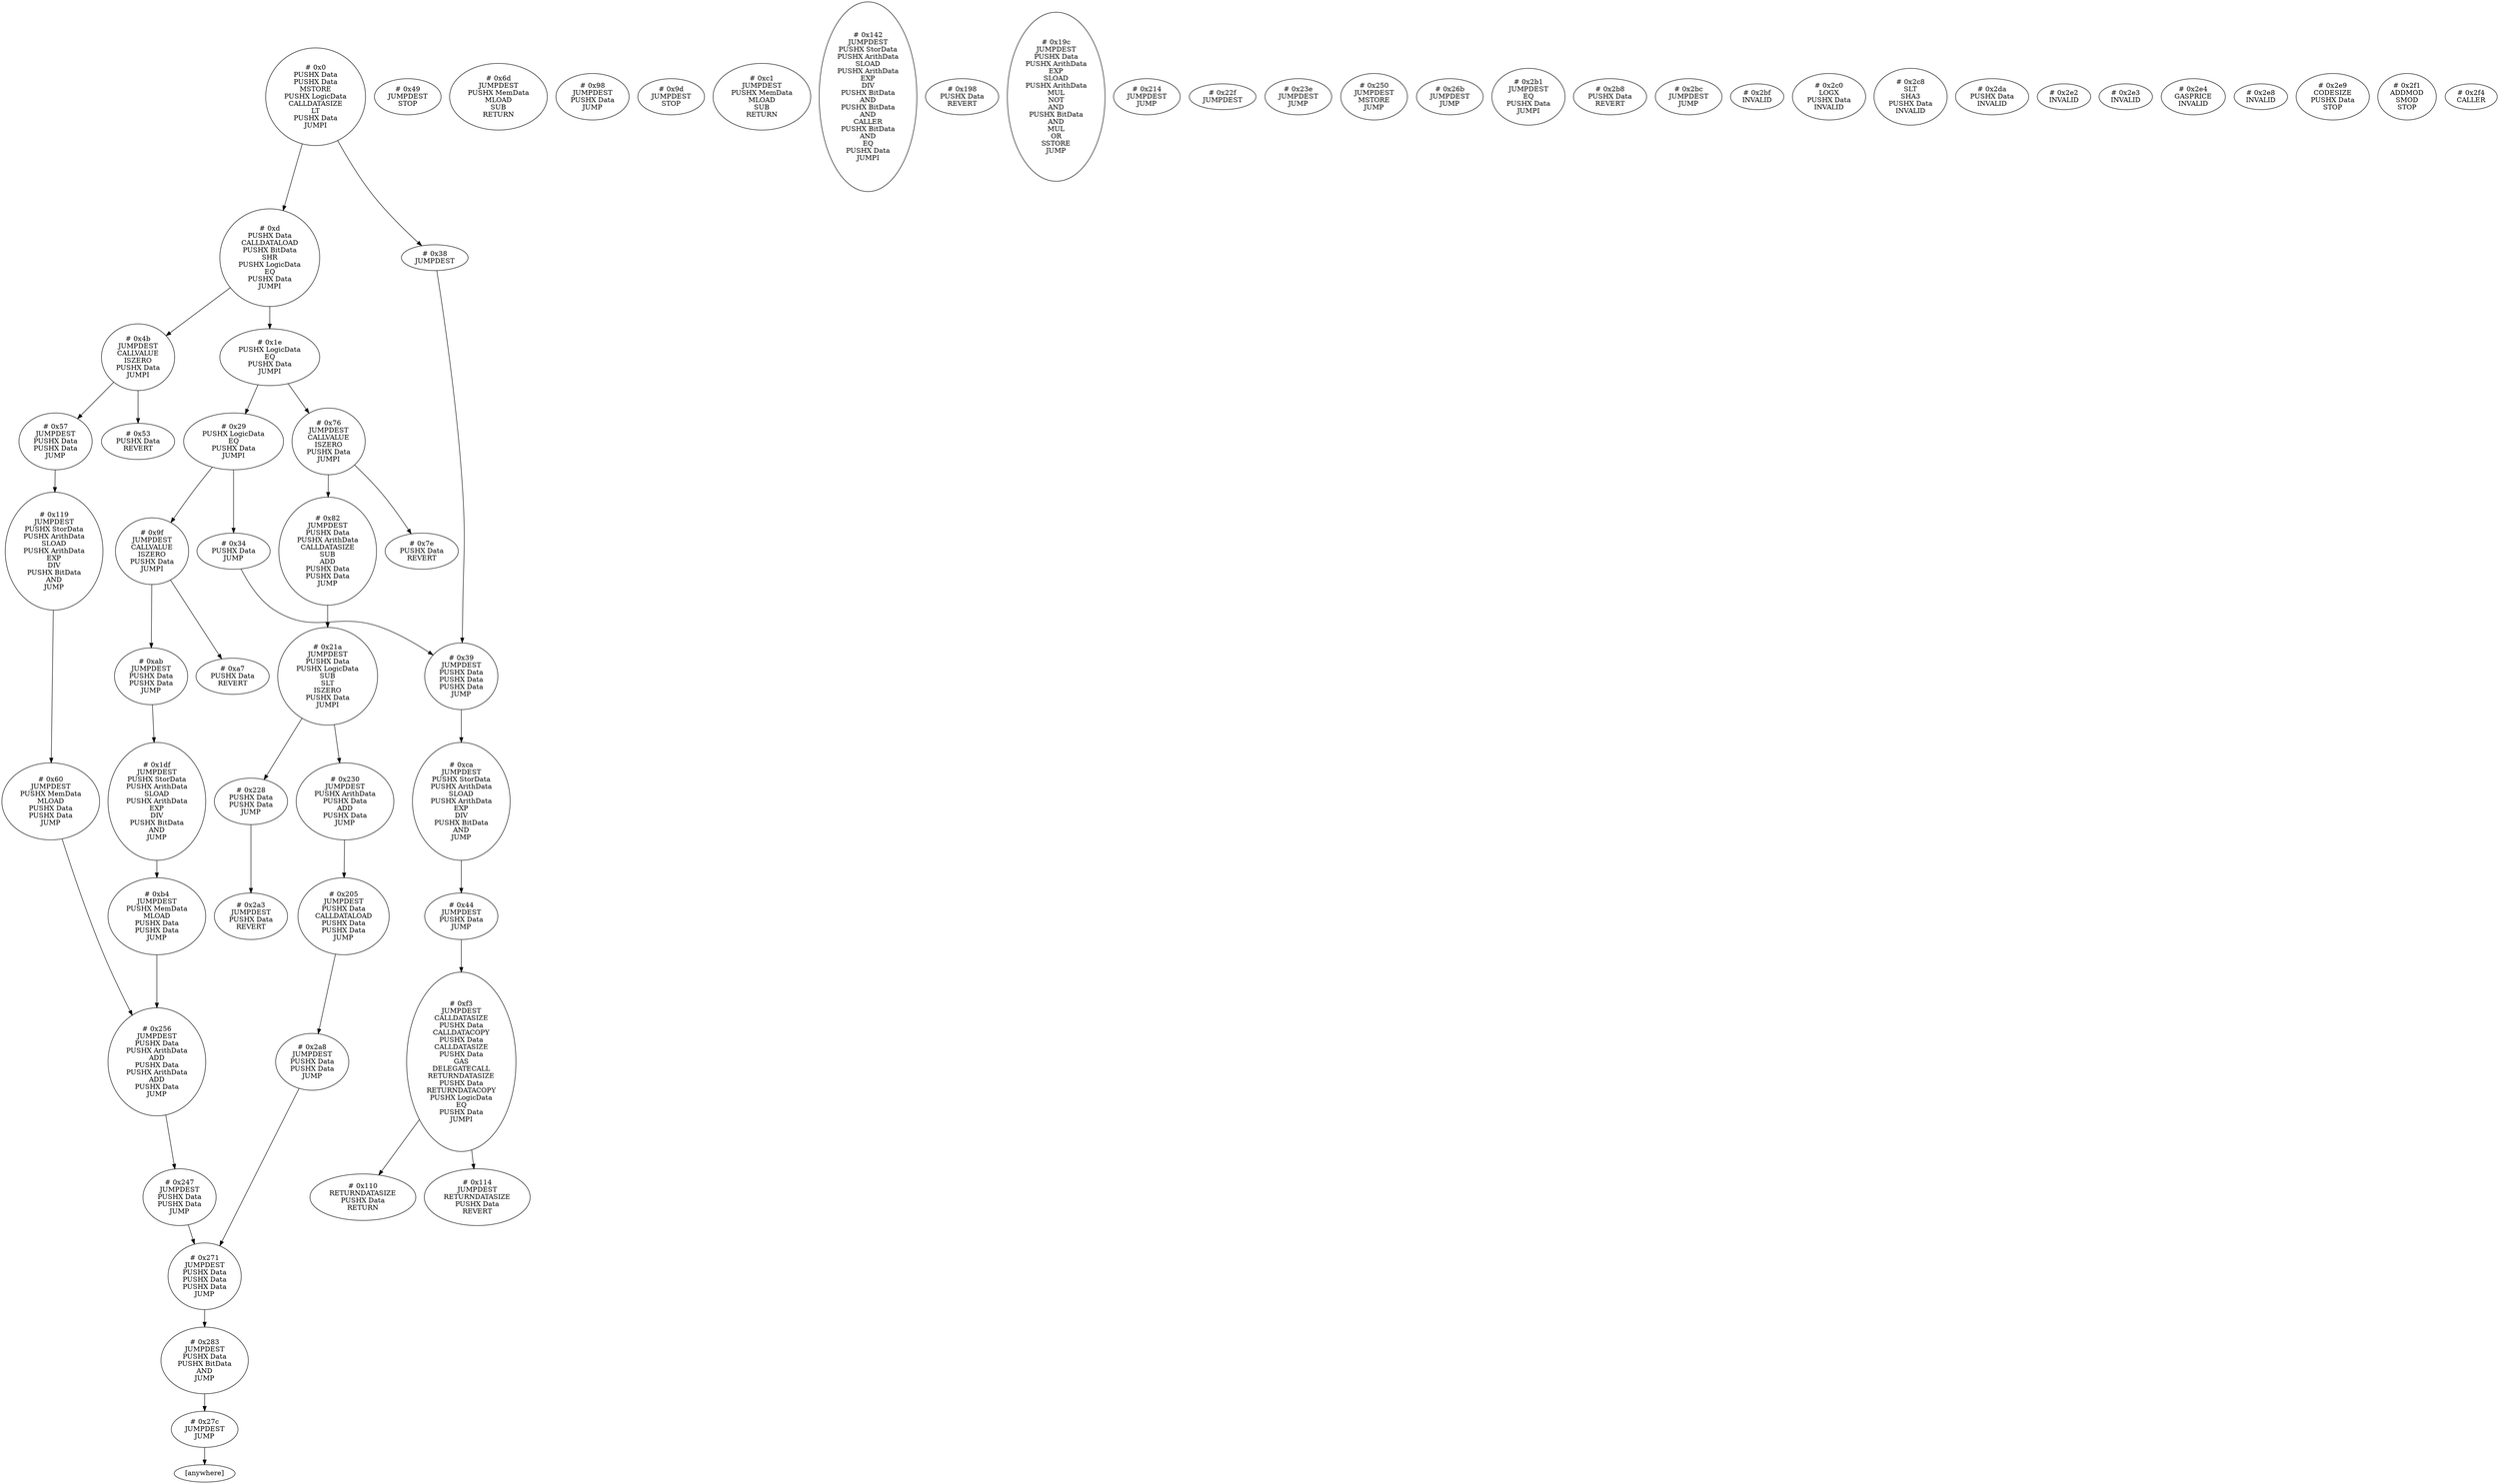 /* Generated by GvGen v.1.0 (https://www.github.com/stricaud/gvgen) */

digraph G {
compound=true;
   node1 [label="[anywhere]"];
   node2 [label="# 0x0
PUSHX Data
PUSHX Data
MSTORE
PUSHX LogicData
CALLDATASIZE
LT
PUSHX Data
JUMPI
"];
   node3 [label="# 0xd
PUSHX Data
CALLDATALOAD
PUSHX BitData
SHR
PUSHX LogicData
EQ
PUSHX Data
JUMPI
"];
   node4 [label="# 0x1e
PUSHX LogicData
EQ
PUSHX Data
JUMPI
"];
   node5 [label="# 0x29
PUSHX LogicData
EQ
PUSHX Data
JUMPI
"];
   node6 [label="# 0x34
PUSHX Data
JUMP
"];
   node7 [label="# 0x38
JUMPDEST
"];
   node8 [label="# 0x39
JUMPDEST
PUSHX Data
PUSHX Data
PUSHX Data
JUMP
"];
   node9 [label="# 0x44
JUMPDEST
PUSHX Data
JUMP
"];
   node10 [label="# 0x49
JUMPDEST
STOP
"];
   node11 [label="# 0x4b
JUMPDEST
CALLVALUE
ISZERO
PUSHX Data
JUMPI
"];
   node12 [label="# 0x53
PUSHX Data
REVERT
"];
   node13 [label="# 0x57
JUMPDEST
PUSHX Data
PUSHX Data
JUMP
"];
   node14 [label="# 0x60
JUMPDEST
PUSHX MemData
MLOAD
PUSHX Data
PUSHX Data
JUMP
"];
   node15 [label="# 0x6d
JUMPDEST
PUSHX MemData
MLOAD
SUB
RETURN
"];
   node16 [label="# 0x76
JUMPDEST
CALLVALUE
ISZERO
PUSHX Data
JUMPI
"];
   node17 [label="# 0x7e
PUSHX Data
REVERT
"];
   node18 [label="# 0x82
JUMPDEST
PUSHX Data
PUSHX ArithData
CALLDATASIZE
SUB
ADD
PUSHX Data
PUSHX Data
JUMP
"];
   node19 [label="# 0x98
JUMPDEST
PUSHX Data
JUMP
"];
   node20 [label="# 0x9d
JUMPDEST
STOP
"];
   node21 [label="# 0x9f
JUMPDEST
CALLVALUE
ISZERO
PUSHX Data
JUMPI
"];
   node22 [label="# 0xa7
PUSHX Data
REVERT
"];
   node23 [label="# 0xab
JUMPDEST
PUSHX Data
PUSHX Data
JUMP
"];
   node24 [label="# 0xb4
JUMPDEST
PUSHX MemData
MLOAD
PUSHX Data
PUSHX Data
JUMP
"];
   node25 [label="# 0xc1
JUMPDEST
PUSHX MemData
MLOAD
SUB
RETURN
"];
   node26 [label="# 0xca
JUMPDEST
PUSHX StorData
PUSHX ArithData
SLOAD
PUSHX ArithData
EXP
DIV
PUSHX BitData
AND
JUMP
"];
   node27 [label="# 0xf3
JUMPDEST
CALLDATASIZE
PUSHX Data
CALLDATACOPY
PUSHX Data
CALLDATASIZE
PUSHX Data
GAS
DELEGATECALL
RETURNDATASIZE
PUSHX Data
RETURNDATACOPY
PUSHX LogicData
EQ
PUSHX Data
JUMPI
"];
   node28 [label="# 0x110
RETURNDATASIZE
PUSHX Data
RETURN
"];
   node29 [label="# 0x114
JUMPDEST
RETURNDATASIZE
PUSHX Data
REVERT
"];
   node30 [label="# 0x119
JUMPDEST
PUSHX StorData
PUSHX ArithData
SLOAD
PUSHX ArithData
EXP
DIV
PUSHX BitData
AND
JUMP
"];
   node31 [label="# 0x142
JUMPDEST
PUSHX StorData
PUSHX ArithData
SLOAD
PUSHX ArithData
EXP
DIV
PUSHX BitData
AND
PUSHX BitData
AND
CALLER
PUSHX BitData
AND
EQ
PUSHX Data
JUMPI
"];
   node32 [label="# 0x198
PUSHX Data
REVERT
"];
   node33 [label="# 0x19c
JUMPDEST
PUSHX Data
PUSHX ArithData
EXP
SLOAD
PUSHX ArithData
MUL
NOT
AND
PUSHX BitData
AND
MUL
OR
SSTORE
JUMP
"];
   node34 [label="# 0x1df
JUMPDEST
PUSHX StorData
PUSHX ArithData
SLOAD
PUSHX ArithData
EXP
DIV
PUSHX BitData
AND
JUMP
"];
   node35 [label="# 0x205
JUMPDEST
PUSHX Data
CALLDATALOAD
PUSHX Data
PUSHX Data
JUMP
"];
   node36 [label="# 0x214
JUMPDEST
JUMP
"];
   node37 [label="# 0x21a
JUMPDEST
PUSHX Data
PUSHX LogicData
SUB
SLT
ISZERO
PUSHX Data
JUMPI
"];
   node38 [label="# 0x228
PUSHX Data
PUSHX Data
JUMP
"];
   node39 [label="# 0x22f
JUMPDEST
"];
   node40 [label="# 0x230
JUMPDEST
PUSHX ArithData
PUSHX Data
ADD
PUSHX Data
JUMP
"];
   node41 [label="# 0x23e
JUMPDEST
JUMP
"];
   node42 [label="# 0x247
JUMPDEST
PUSHX Data
PUSHX Data
JUMP
"];
   node43 [label="# 0x250
JUMPDEST
MSTORE
JUMP
"];
   node44 [label="# 0x256
JUMPDEST
PUSHX Data
PUSHX ArithData
ADD
PUSHX Data
PUSHX ArithData
ADD
PUSHX Data
JUMP
"];
   node45 [label="# 0x26b
JUMPDEST
JUMP
"];
   node46 [label="# 0x271
JUMPDEST
PUSHX Data
PUSHX Data
PUSHX Data
JUMP
"];
   node47 [label="# 0x27c
JUMPDEST
JUMP
"];
   node48 [label="# 0x283
JUMPDEST
PUSHX Data
PUSHX BitData
AND
JUMP
"];
   node49 [label="# 0x2a3
JUMPDEST
PUSHX Data
REVERT
"];
   node50 [label="# 0x2a8
JUMPDEST
PUSHX Data
PUSHX Data
JUMP
"];
   node51 [label="# 0x2b1
JUMPDEST
EQ
PUSHX Data
JUMPI
"];
   node52 [label="# 0x2b8
PUSHX Data
REVERT
"];
   node53 [label="# 0x2bc
JUMPDEST
JUMP
"];
   node54 [label="# 0x2bf
INVALID
"];
   node55 [label="# 0x2c0
LOGX
PUSHX Data
INVALID
"];
   node56 [label="# 0x2c8
SLT
SHA3
PUSHX Data
INVALID
"];
   node57 [label="# 0x2da
PUSHX Data
INVALID
"];
   node58 [label="# 0x2e2
INVALID
"];
   node59 [label="# 0x2e3
INVALID
"];
   node60 [label="# 0x2e4
GASPRICE
INVALID
"];
   node61 [label="# 0x2e8
INVALID
"];
   node62 [label="# 0x2e9
CODESIZE
PUSHX Data
STOP
"];
   node63 [label="# 0x2f1
ADDMOD
SMOD
STOP
"];
   node64 [label="# 0x2f4
CALLER
"];
node2->node7;
node2->node3;
node3->node11;
node3->node4;
node4->node16;
node4->node5;
node5->node21;
node5->node6;
node6->node8;
node7->node8;
node8->node26;
node9->node27;
node11->node13;
node11->node12;
node13->node30;
node14->node44;
node16->node18;
node16->node17;
node18->node37;
node21->node23;
node21->node22;
node23->node34;
node24->node44;
node26->node9;
node27->node29;
node27->node28;
node30->node14;
node34->node24;
node35->node50;
node37->node40;
node37->node38;
node38->node49;
node40->node35;
node42->node46;
node44->node42;
node46->node48;
node47->node1;
node48->node47;
node50->node46;
}

